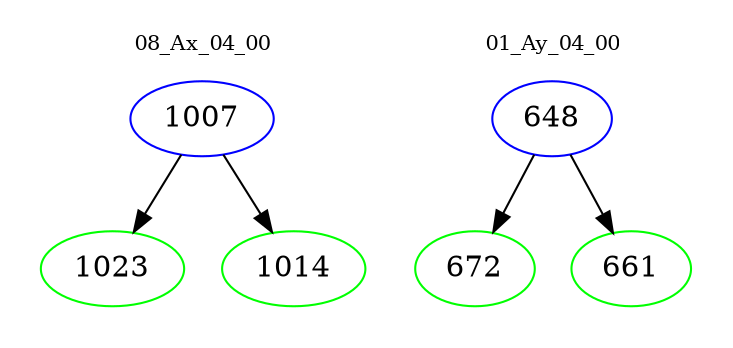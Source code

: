 digraph{
subgraph cluster_0 {
color = white
label = "08_Ax_04_00";
fontsize=10;
T0_1007 [label="1007", color="blue"]
T0_1007 -> T0_1023 [color="black"]
T0_1023 [label="1023", color="green"]
T0_1007 -> T0_1014 [color="black"]
T0_1014 [label="1014", color="green"]
}
subgraph cluster_1 {
color = white
label = "01_Ay_04_00";
fontsize=10;
T1_648 [label="648", color="blue"]
T1_648 -> T1_672 [color="black"]
T1_672 [label="672", color="green"]
T1_648 -> T1_661 [color="black"]
T1_661 [label="661", color="green"]
}
}
